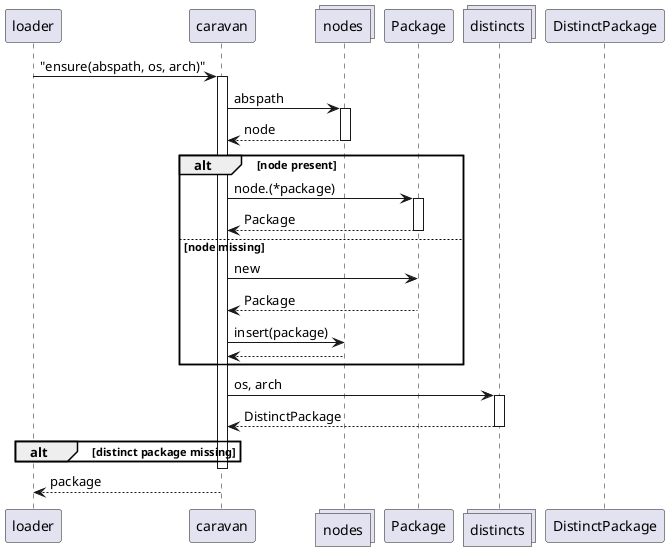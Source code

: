 @startuml Package lookup

participant loader

participant caravan

collections nodes

participant Package

collections distincts

participant DistinctPackage

loader -> caravan : "ensure(abspath, os, arch)"

activate caravan

caravan -> nodes : abspath

activate nodes

nodes --> caravan : node

deactivate nodes

alt node present

caravan -> Package : node.(*package)

activate Package

Package --> caravan : Package

deactivate Package

else node missing

caravan -> Package : new

Package --> caravan : Package

caravan -> nodes : insert(package)

nodes --> caravan

end


caravan -> distincts : os, arch

activate distincts

distincts --> caravan : DistinctPackage

deactivate distincts
alt distinct package missing



end

deactivate caravan

loader <-- caravan : package

@enduml